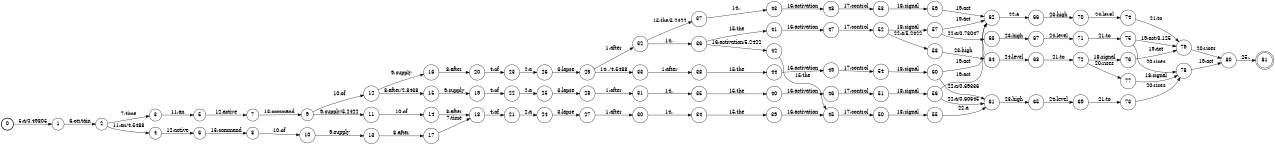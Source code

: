 digraph FST {
rankdir = LR;
size = "8.5,11";
label = "";
center = 1;
orientation = Portrait;
ranksep = "0.4";
nodesep = "0.25";
0 [label = "0", shape = circle, style = bold, fontsize = 14]
	0 -> 1 [label = "5:a/0.49805", fontsize = 14];
1 [label = "1", shape = circle, style = solid, fontsize = 14]
	1 -> 2 [label = "6:certain", fontsize = 14];
2 [label = "2", shape = circle, style = solid, fontsize = 14]
	2 -> 3 [label = "7:time", fontsize = 14];
	2 -> 4 [label = "11:an/4.5488", fontsize = 14];
3 [label = "3", shape = circle, style = solid, fontsize = 14]
	3 -> 5 [label = "11:an", fontsize = 14];
4 [label = "4", shape = circle, style = solid, fontsize = 14]
	4 -> 6 [label = "12:active", fontsize = 14];
5 [label = "5", shape = circle, style = solid, fontsize = 14]
	5 -> 7 [label = "12:active", fontsize = 14];
6 [label = "6", shape = circle, style = solid, fontsize = 14]
	6 -> 8 [label = "13:command", fontsize = 14];
7 [label = "7", shape = circle, style = solid, fontsize = 14]
	7 -> 9 [label = "13:command", fontsize = 14];
8 [label = "8", shape = circle, style = solid, fontsize = 14]
	8 -> 10 [label = "10:of", fontsize = 14];
9 [label = "9", shape = circle, style = solid, fontsize = 14]
	9 -> 11 [label = "9:supply/5.2422", fontsize = 14];
	9 -> 12 [label = "10:of", fontsize = 14];
10 [label = "10", shape = circle, style = solid, fontsize = 14]
	10 -> 13 [label = "9:supply", fontsize = 14];
11 [label = "11", shape = circle, style = solid, fontsize = 14]
	11 -> 14 [label = "10:of", fontsize = 14];
12 [label = "12", shape = circle, style = solid, fontsize = 14]
	12 -> 15 [label = "8:after/2.8438", fontsize = 14];
	12 -> 16 [label = "9:supply", fontsize = 14];
13 [label = "13", shape = circle, style = solid, fontsize = 14]
	13 -> 17 [label = "8:after", fontsize = 14];
14 [label = "14", shape = circle, style = solid, fontsize = 14]
	14 -> 18 [label = "8:after", fontsize = 14];
15 [label = "15", shape = circle, style = solid, fontsize = 14]
	15 -> 19 [label = "9:supply", fontsize = 14];
16 [label = "16", shape = circle, style = solid, fontsize = 14]
	16 -> 20 [label = "8:after", fontsize = 14];
17 [label = "17", shape = circle, style = solid, fontsize = 14]
	17 -> 18 [label = "7:time", fontsize = 14];
18 [label = "18", shape = circle, style = solid, fontsize = 14]
	18 -> 21 [label = "4:of", fontsize = 14];
19 [label = "19", shape = circle, style = solid, fontsize = 14]
	19 -> 22 [label = "4:of", fontsize = 14];
20 [label = "20", shape = circle, style = solid, fontsize = 14]
	20 -> 23 [label = "4:of", fontsize = 14];
21 [label = "21", shape = circle, style = solid, fontsize = 14]
	21 -> 24 [label = "2:a", fontsize = 14];
22 [label = "22", shape = circle, style = solid, fontsize = 14]
	22 -> 25 [label = "2:a", fontsize = 14];
23 [label = "23", shape = circle, style = solid, fontsize = 14]
	23 -> 26 [label = "2:a", fontsize = 14];
24 [label = "24", shape = circle, style = solid, fontsize = 14]
	24 -> 27 [label = "3:lapse", fontsize = 14];
25 [label = "25", shape = circle, style = solid, fontsize = 14]
	25 -> 28 [label = "3:lapse", fontsize = 14];
26 [label = "26", shape = circle, style = solid, fontsize = 14]
	26 -> 29 [label = "3:lapse", fontsize = 14];
27 [label = "27", shape = circle, style = solid, fontsize = 14]
	27 -> 30 [label = "1:after", fontsize = 14];
28 [label = "28", shape = circle, style = solid, fontsize = 14]
	28 -> 31 [label = "1:after", fontsize = 14];
29 [label = "29", shape = circle, style = solid, fontsize = 14]
	29 -> 32 [label = "1:after", fontsize = 14];
	29 -> 33 [label = "14:,/4.5488", fontsize = 14];
30 [label = "30", shape = circle, style = solid, fontsize = 14]
	30 -> 34 [label = "14:,", fontsize = 14];
31 [label = "31", shape = circle, style = solid, fontsize = 14]
	31 -> 35 [label = "14:,", fontsize = 14];
32 [label = "32", shape = circle, style = solid, fontsize = 14]
	32 -> 36 [label = "14:,", fontsize = 14];
	32 -> 37 [label = "15:the/5.2422", fontsize = 14];
33 [label = "33", shape = circle, style = solid, fontsize = 14]
	33 -> 38 [label = "1:after", fontsize = 14];
34 [label = "34", shape = circle, style = solid, fontsize = 14]
	34 -> 39 [label = "15:the", fontsize = 14];
35 [label = "35", shape = circle, style = solid, fontsize = 14]
	35 -> 40 [label = "15:the", fontsize = 14];
36 [label = "36", shape = circle, style = solid, fontsize = 14]
	36 -> 41 [label = "15:the", fontsize = 14];
	36 -> 42 [label = "16:activation/5.2422", fontsize = 14];
37 [label = "37", shape = circle, style = solid, fontsize = 14]
	37 -> 43 [label = "14:,", fontsize = 14];
38 [label = "38", shape = circle, style = solid, fontsize = 14]
	38 -> 44 [label = "15:the", fontsize = 14];
39 [label = "39", shape = circle, style = solid, fontsize = 14]
	39 -> 45 [label = "16:activation", fontsize = 14];
40 [label = "40", shape = circle, style = solid, fontsize = 14]
	40 -> 46 [label = "16:activation", fontsize = 14];
41 [label = "41", shape = circle, style = solid, fontsize = 14]
	41 -> 47 [label = "16:activation", fontsize = 14];
42 [label = "42", shape = circle, style = solid, fontsize = 14]
	42 -> 45 [label = "15:the", fontsize = 14];
43 [label = "43", shape = circle, style = solid, fontsize = 14]
	43 -> 48 [label = "16:activation", fontsize = 14];
44 [label = "44", shape = circle, style = solid, fontsize = 14]
	44 -> 49 [label = "16:activation", fontsize = 14];
45 [label = "45", shape = circle, style = solid, fontsize = 14]
	45 -> 50 [label = "17:control", fontsize = 14];
46 [label = "46", shape = circle, style = solid, fontsize = 14]
	46 -> 51 [label = "17:control", fontsize = 14];
47 [label = "47", shape = circle, style = solid, fontsize = 14]
	47 -> 52 [label = "17:control", fontsize = 14];
48 [label = "48", shape = circle, style = solid, fontsize = 14]
	48 -> 53 [label = "17:control", fontsize = 14];
49 [label = "49", shape = circle, style = solid, fontsize = 14]
	49 -> 54 [label = "17:control", fontsize = 14];
50 [label = "50", shape = circle, style = solid, fontsize = 14]
	50 -> 55 [label = "18:signal", fontsize = 14];
51 [label = "51", shape = circle, style = solid, fontsize = 14]
	51 -> 56 [label = "18:signal", fontsize = 14];
52 [label = "52", shape = circle, style = solid, fontsize = 14]
	52 -> 58 [label = "22:a/5.2422", fontsize = 14];
	52 -> 57 [label = "18:signal", fontsize = 14];
53 [label = "53", shape = circle, style = solid, fontsize = 14]
	53 -> 59 [label = "18:signal", fontsize = 14];
54 [label = "54", shape = circle, style = solid, fontsize = 14]
	54 -> 60 [label = "18:signal", fontsize = 14];
55 [label = "55", shape = circle, style = solid, fontsize = 14]
	55 -> 61 [label = "22:a", fontsize = 14];
56 [label = "56", shape = circle, style = solid, fontsize = 14]
	56 -> 61 [label = "22:a/0.60645", fontsize = 14];
	56 -> 62 [label = "19:act", fontsize = 14];
57 [label = "57", shape = circle, style = solid, fontsize = 14]
	57 -> 63 [label = "22:a/0.73047", fontsize = 14];
	57 -> 62 [label = "19:act", fontsize = 14];
58 [label = "58", shape = circle, style = solid, fontsize = 14]
	58 -> 64 [label = "23:high", fontsize = 14];
59 [label = "59", shape = circle, style = solid, fontsize = 14]
	59 -> 62 [label = "19:act", fontsize = 14];
60 [label = "60", shape = circle, style = solid, fontsize = 14]
	60 -> 61 [label = "22:a/0.69336", fontsize = 14];
	60 -> 62 [label = "19:act", fontsize = 14];
61 [label = "61", shape = circle, style = solid, fontsize = 14]
	61 -> 65 [label = "23:high", fontsize = 14];
62 [label = "62", shape = circle, style = solid, fontsize = 14]
	62 -> 66 [label = "22:a", fontsize = 14];
63 [label = "63", shape = circle, style = solid, fontsize = 14]
	63 -> 67 [label = "23:high", fontsize = 14];
64 [label = "64", shape = circle, style = solid, fontsize = 14]
	64 -> 68 [label = "24:level", fontsize = 14];
65 [label = "65", shape = circle, style = solid, fontsize = 14]
	65 -> 69 [label = "24:level", fontsize = 14];
66 [label = "66", shape = circle, style = solid, fontsize = 14]
	66 -> 70 [label = "23:high", fontsize = 14];
67 [label = "67", shape = circle, style = solid, fontsize = 14]
	67 -> 71 [label = "24:level", fontsize = 14];
68 [label = "68", shape = circle, style = solid, fontsize = 14]
	68 -> 72 [label = "21:to", fontsize = 14];
69 [label = "69", shape = circle, style = solid, fontsize = 14]
	69 -> 73 [label = "21:to", fontsize = 14];
70 [label = "70", shape = circle, style = solid, fontsize = 14]
	70 -> 74 [label = "24:level", fontsize = 14];
71 [label = "71", shape = circle, style = solid, fontsize = 14]
	71 -> 75 [label = "21:to", fontsize = 14];
72 [label = "72", shape = circle, style = solid, fontsize = 14]
	72 -> 76 [label = "18:signal", fontsize = 14];
	72 -> 77 [label = "20:rises", fontsize = 14];
73 [label = "73", shape = circle, style = solid, fontsize = 14]
	73 -> 78 [label = "20:rises", fontsize = 14];
74 [label = "74", shape = circle, style = solid, fontsize = 14]
	74 -> 79 [label = "21:to", fontsize = 14];
75 [label = "75", shape = circle, style = solid, fontsize = 14]
	75 -> 79 [label = "19:act/3.125", fontsize = 14];
	75 -> 78 [label = "20:rises", fontsize = 14];
76 [label = "76", shape = circle, style = solid, fontsize = 14]
	76 -> 79 [label = "19:act", fontsize = 14];
77 [label = "77", shape = circle, style = solid, fontsize = 14]
	77 -> 78 [label = "18:signal", fontsize = 14];
78 [label = "78", shape = circle, style = solid, fontsize = 14]
	78 -> 80 [label = "19:act", fontsize = 14];
79 [label = "79", shape = circle, style = solid, fontsize = 14]
	79 -> 80 [label = "20:rises", fontsize = 14];
80 [label = "80", shape = circle, style = solid, fontsize = 14]
	80 -> 81 [label = "25:.", fontsize = 14];
81 [label = "81", shape = doublecircle, style = solid, fontsize = 14]
}
